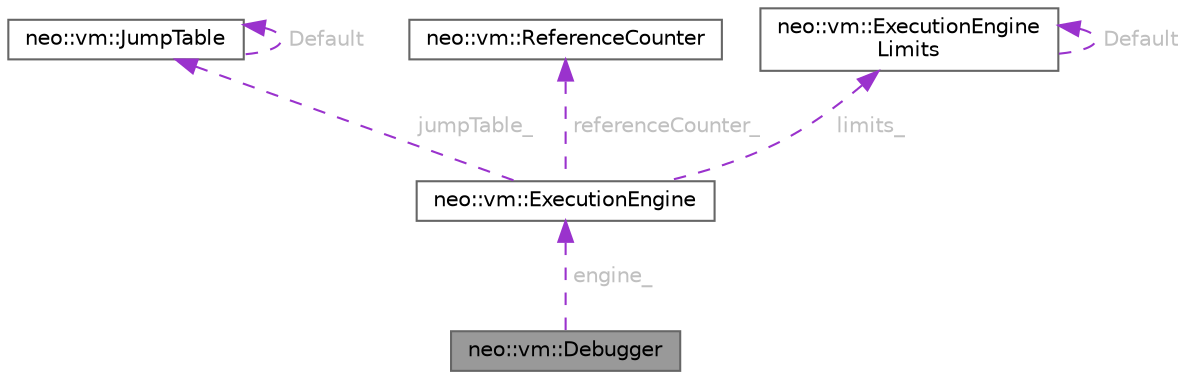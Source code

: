 digraph "neo::vm::Debugger"
{
 // LATEX_PDF_SIZE
  bgcolor="transparent";
  edge [fontname=Helvetica,fontsize=10,labelfontname=Helvetica,labelfontsize=10];
  node [fontname=Helvetica,fontsize=10,shape=box,height=0.2,width=0.4];
  Node1 [id="Node000001",label="neo::vm::Debugger",height=0.2,width=0.4,color="gray40", fillcolor="grey60", style="filled", fontcolor="black",tooltip="Represents a debugger for the VM."];
  Node2 -> Node1 [id="edge1_Node000001_Node000002",dir="back",color="darkorchid3",style="dashed",tooltip=" ",label=<<TABLE CELLBORDER="0" BORDER="0"><TR><TD VALIGN="top" ALIGN="LEFT" CELLPADDING="1" CELLSPACING="0">engine_</TD></TR>
</TABLE>> ,fontcolor="grey" ];
  Node2 [id="Node000002",label="neo::vm::ExecutionEngine",height=0.2,width=0.4,color="gray40", fillcolor="white", style="filled",URL="$classneo_1_1vm_1_1_execution_engine.html",tooltip="Represents an execution engine."];
  Node3 -> Node2 [id="edge2_Node000002_Node000003",dir="back",color="darkorchid3",style="dashed",tooltip=" ",label=<<TABLE CELLBORDER="0" BORDER="0"><TR><TD VALIGN="top" ALIGN="LEFT" CELLPADDING="1" CELLSPACING="0">jumpTable_</TD></TR>
</TABLE>> ,fontcolor="grey" ];
  Node3 [id="Node000003",label="neo::vm::JumpTable",height=0.2,width=0.4,color="gray40", fillcolor="white", style="filled",URL="$classneo_1_1vm_1_1_jump_table.html",tooltip="Represents a jump table for the VM."];
  Node3 -> Node3 [id="edge3_Node000003_Node000003",dir="back",color="darkorchid3",style="dashed",tooltip=" ",label=<<TABLE CELLBORDER="0" BORDER="0"><TR><TD VALIGN="top" ALIGN="LEFT" CELLPADDING="1" CELLSPACING="0">Default</TD></TR>
</TABLE>> ,fontcolor="grey" ];
  Node4 -> Node2 [id="edge4_Node000002_Node000004",dir="back",color="darkorchid3",style="dashed",tooltip=" ",label=<<TABLE CELLBORDER="0" BORDER="0"><TR><TD VALIGN="top" ALIGN="LEFT" CELLPADDING="1" CELLSPACING="0">referenceCounter_</TD></TR>
</TABLE>> ,fontcolor="grey" ];
  Node4 [id="Node000004",label="neo::vm::ReferenceCounter",height=0.2,width=0.4,color="gray40", fillcolor="white", style="filled",URL="$classneo_1_1vm_1_1_reference_counter.html",tooltip="Represents a reference counter for stack items."];
  Node5 -> Node2 [id="edge5_Node000002_Node000005",dir="back",color="darkorchid3",style="dashed",tooltip=" ",label=<<TABLE CELLBORDER="0" BORDER="0"><TR><TD VALIGN="top" ALIGN="LEFT" CELLPADDING="1" CELLSPACING="0">limits_</TD></TR>
</TABLE>> ,fontcolor="grey" ];
  Node5 [id="Node000005",label="neo::vm::ExecutionEngine\lLimits",height=0.2,width=0.4,color="gray40", fillcolor="white", style="filled",URL="$classneo_1_1vm_1_1_execution_engine_limits.html",tooltip="Represents the restrictions on the VM."];
  Node5 -> Node5 [id="edge6_Node000005_Node000005",dir="back",color="darkorchid3",style="dashed",tooltip=" ",label=<<TABLE CELLBORDER="0" BORDER="0"><TR><TD VALIGN="top" ALIGN="LEFT" CELLPADDING="1" CELLSPACING="0">Default</TD></TR>
</TABLE>> ,fontcolor="grey" ];
}

